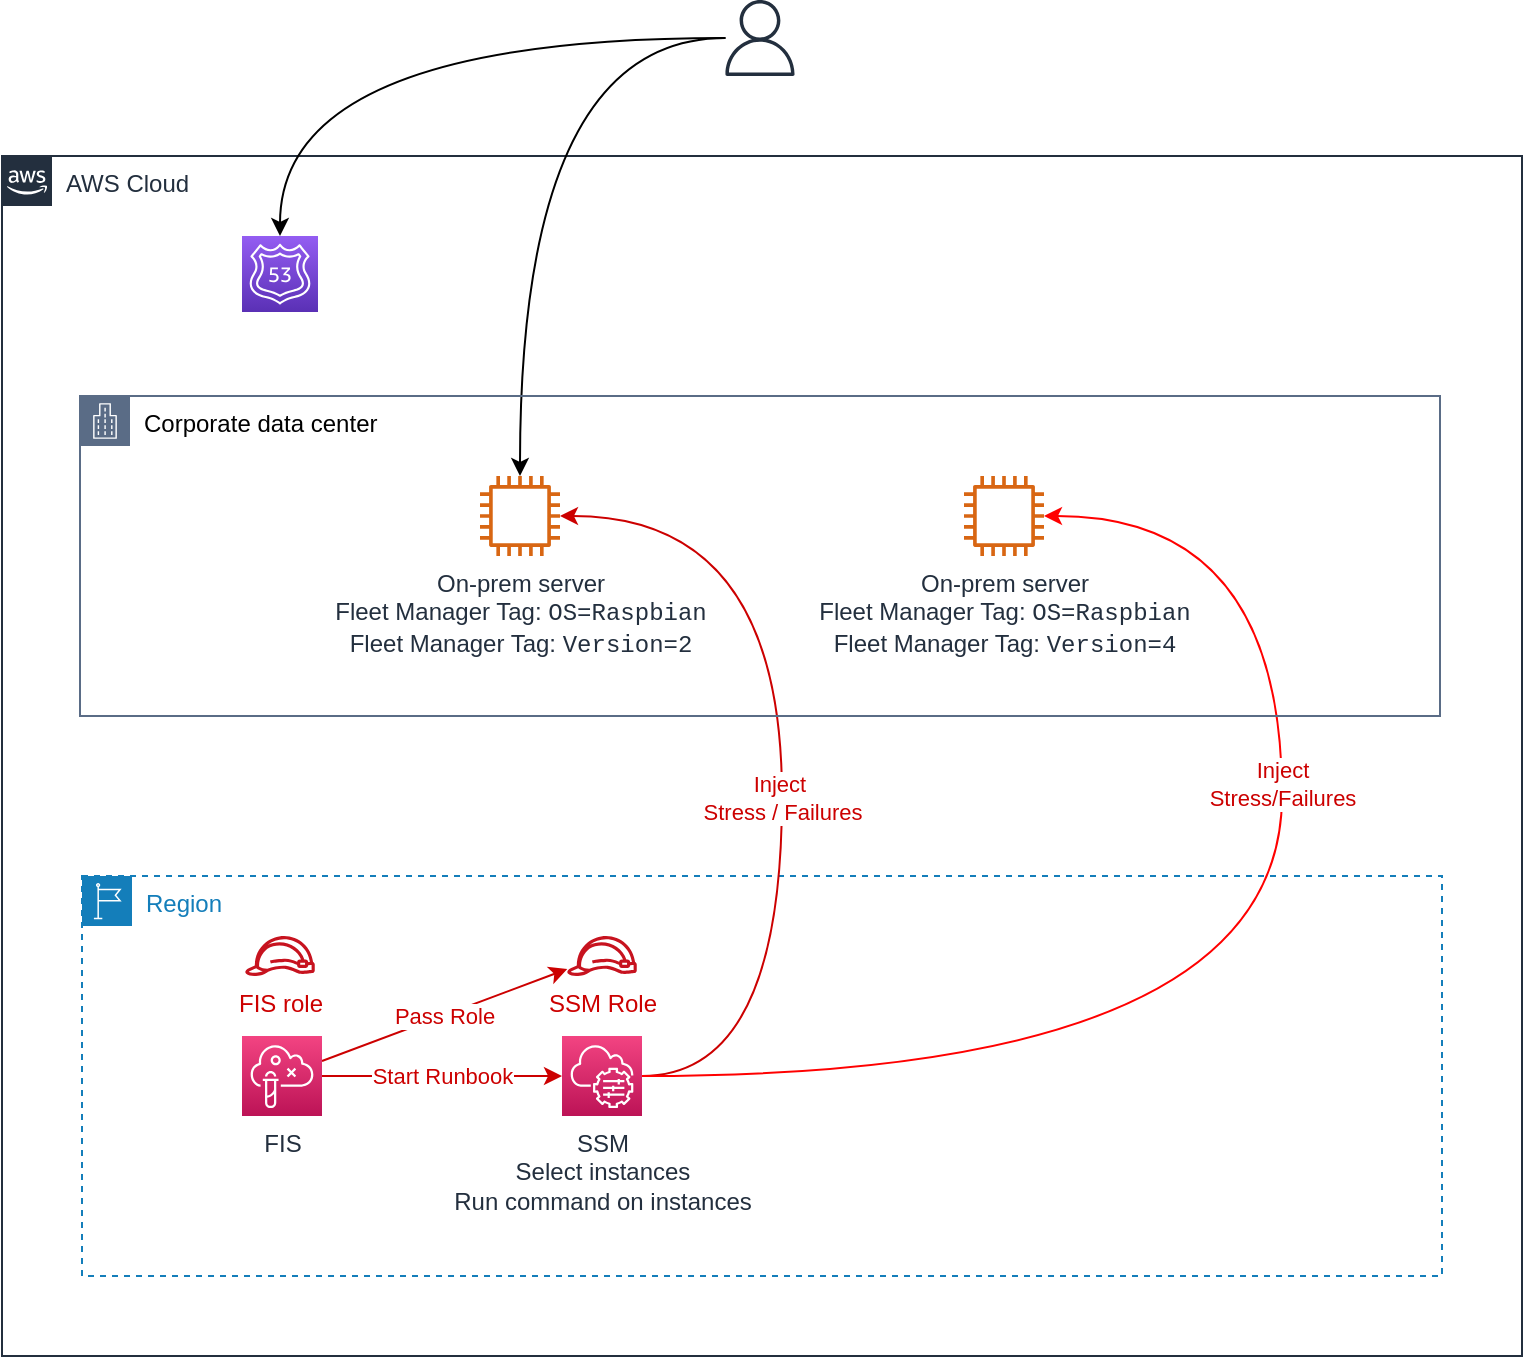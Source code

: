 <mxfile version="15.8.7" type="device"><diagram id="-xoFR7a4HKE300b-0tRi" name="Page-1"><mxGraphModel dx="946" dy="635" grid="1" gridSize="10" guides="1" tooltips="1" connect="1" arrows="1" fold="1" page="1" pageScale="1" pageWidth="850" pageHeight="1100" math="0" shadow="0"><root><mxCell id="0"/><mxCell id="1" parent="0"/><mxCell id="9P1diAjYhTQcRiJ22vYs-1" value="AWS Cloud" style="points=[[0,0],[0.25,0],[0.5,0],[0.75,0],[1,0],[1,0.25],[1,0.5],[1,0.75],[1,1],[0.75,1],[0.5,1],[0.25,1],[0,1],[0,0.75],[0,0.5],[0,0.25]];outlineConnect=0;gradientColor=none;html=1;whiteSpace=wrap;fontSize=12;fontStyle=0;shape=mxgraph.aws4.group;grIcon=mxgraph.aws4.group_aws_cloud_alt;strokeColor=#232F3E;fillColor=none;verticalAlign=top;align=left;spacingLeft=30;fontColor=#232F3E;dashed=0;" parent="1" vertex="1"><mxGeometry x="80" y="80" width="760" height="600" as="geometry"/></mxCell><mxCell id="9P1diAjYhTQcRiJ22vYs-2" value="Region" style="points=[[0,0],[0.25,0],[0.5,0],[0.75,0],[1,0],[1,0.25],[1,0.5],[1,0.75],[1,1],[0.75,1],[0.5,1],[0.25,1],[0,1],[0,0.75],[0,0.5],[0,0.25]];outlineConnect=0;gradientColor=none;html=1;whiteSpace=wrap;fontSize=12;fontStyle=0;shape=mxgraph.aws4.group;grIcon=mxgraph.aws4.group_region;strokeColor=#147EBA;fillColor=none;verticalAlign=top;align=left;spacingLeft=30;fontColor=#147EBA;dashed=1;" parent="1" vertex="1"><mxGeometry x="120" y="440" width="680" height="200" as="geometry"/></mxCell><mxCell id="9P1diAjYhTQcRiJ22vYs-19" style="edgeStyle=orthogonalEdgeStyle;curved=1;rounded=0;orthogonalLoop=1;jettySize=auto;html=1;" parent="1" source="9P1diAjYhTQcRiJ22vYs-18" target="9P1diAjYhTQcRiJ22vYs-9" edge="1"><mxGeometry relative="1" as="geometry"><mxPoint x="459" y="380.0" as="targetPoint"/></mxGeometry></mxCell><mxCell id="9P1diAjYhTQcRiJ22vYs-23" style="edgeStyle=orthogonalEdgeStyle;curved=1;rounded=0;orthogonalLoop=1;jettySize=auto;html=1;" parent="1" source="9P1diAjYhTQcRiJ22vYs-18" target="9P1diAjYhTQcRiJ22vYs-22" edge="1"><mxGeometry relative="1" as="geometry"/></mxCell><mxCell id="9P1diAjYhTQcRiJ22vYs-18" value="" style="outlineConnect=0;fontColor=#232F3E;gradientColor=none;fillColor=#232F3E;strokeColor=none;dashed=0;verticalLabelPosition=bottom;verticalAlign=top;align=center;html=1;fontSize=12;fontStyle=0;aspect=fixed;pointerEvents=1;shape=mxgraph.aws4.user;" parent="1" vertex="1"><mxGeometry x="440" y="2" width="38" height="38" as="geometry"/></mxCell><mxCell id="9P1diAjYhTQcRiJ22vYs-22" value="" style="points=[[0,0,0],[0.25,0,0],[0.5,0,0],[0.75,0,0],[1,0,0],[0,1,0],[0.25,1,0],[0.5,1,0],[0.75,1,0],[1,1,0],[0,0.25,0],[0,0.5,0],[0,0.75,0],[1,0.25,0],[1,0.5,0],[1,0.75,0]];outlineConnect=0;fontColor=#232F3E;gradientColor=#945DF2;gradientDirection=north;fillColor=#5A30B5;strokeColor=#ffffff;dashed=0;verticalLabelPosition=bottom;verticalAlign=top;align=center;html=1;fontSize=12;fontStyle=0;aspect=fixed;shape=mxgraph.aws4.resourceIcon;resIcon=mxgraph.aws4.route_53;" parent="1" vertex="1"><mxGeometry x="200" y="120" width="38" height="38" as="geometry"/></mxCell><mxCell id="gvMbLIlg4Rt3loEpMohx-5" value="Start Runbook" style="edgeStyle=orthogonalEdgeStyle;rounded=0;orthogonalLoop=1;jettySize=auto;html=1;fontColor=#CC0000;strokeColor=#CC0000;" parent="1" source="gvMbLIlg4Rt3loEpMohx-1" target="gvMbLIlg4Rt3loEpMohx-2" edge="1"><mxGeometry relative="1" as="geometry"/></mxCell><mxCell id="gvMbLIlg4Rt3loEpMohx-6" value="Pass Role" style="rounded=0;orthogonalLoop=1;jettySize=auto;html=1;strokeColor=#CC0000;fontColor=#CC0000;" parent="1" source="gvMbLIlg4Rt3loEpMohx-1" target="gvMbLIlg4Rt3loEpMohx-4" edge="1"><mxGeometry relative="1" as="geometry"/></mxCell><mxCell id="gvMbLIlg4Rt3loEpMohx-1" value="FIS" style="points=[[0,0,0],[0.25,0,0],[0.5,0,0],[0.75,0,0],[1,0,0],[0,1,0],[0.25,1,0],[0.5,1,0],[0.75,1,0],[1,1,0],[0,0.25,0],[0,0.5,0],[0,0.75,0],[1,0.25,0],[1,0.5,0],[1,0.75,0]];points=[[0,0,0],[0.25,0,0],[0.5,0,0],[0.75,0,0],[1,0,0],[0,1,0],[0.25,1,0],[0.5,1,0],[0.75,1,0],[1,1,0],[0,0.25,0],[0,0.5,0],[0,0.75,0],[1,0.25,0],[1,0.5,0],[1,0.75,0]];outlineConnect=0;fontColor=#232F3E;gradientColor=#F34482;gradientDirection=north;fillColor=#BC1356;strokeColor=#ffffff;dashed=0;verticalLabelPosition=bottom;verticalAlign=top;align=center;html=1;fontSize=12;fontStyle=0;aspect=fixed;shape=mxgraph.aws4.resourceIcon;resIcon=mxgraph.aws4.fault_injection_simulator;" parent="1" vertex="1"><mxGeometry x="200" y="520" width="40" height="40" as="geometry"/></mxCell><mxCell id="gvMbLIlg4Rt3loEpMohx-7" value="Inject&amp;nbsp;&lt;br&gt;Stress / Failures" style="edgeStyle=orthogonalEdgeStyle;rounded=0;orthogonalLoop=1;jettySize=auto;html=1;labelBackgroundColor=default;strokeColor=#CC0000;fontColor=#CC0000;curved=1;" parent="1" source="gvMbLIlg4Rt3loEpMohx-2" target="9P1diAjYhTQcRiJ22vYs-9" edge="1"><mxGeometry x="-0.093" relative="1" as="geometry"><mxPoint as="offset"/><mxPoint x="520" y="540" as="targetPoint"/><Array as="points"><mxPoint x="470" y="540"/><mxPoint x="470" y="260"/></Array></mxGeometry></mxCell><mxCell id="BGD-7rCq-6s9vMOk0y-R-2" value="Inject&lt;br&gt;Stress/Failures" style="edgeStyle=orthogonalEdgeStyle;rounded=0;orthogonalLoop=1;jettySize=auto;html=1;curved=1;strokeColor=#FF0000;fontColor=#CC0000;" edge="1" parent="1" source="gvMbLIlg4Rt3loEpMohx-2" target="BGD-7rCq-6s9vMOk0y-R-1"><mxGeometry x="0.296" relative="1" as="geometry"><Array as="points"><mxPoint x="720" y="540"/><mxPoint x="720" y="260"/></Array><mxPoint as="offset"/></mxGeometry></mxCell><mxCell id="gvMbLIlg4Rt3loEpMohx-2" value="SSM&lt;br&gt;Select instances&lt;br&gt;Run command on instances" style="points=[[0,0,0],[0.25,0,0],[0.5,0,0],[0.75,0,0],[1,0,0],[0,1,0],[0.25,1,0],[0.5,1,0],[0.75,1,0],[1,1,0],[0,0.25,0],[0,0.5,0],[0,0.75,0],[1,0.25,0],[1,0.5,0],[1,0.75,0]];points=[[0,0,0],[0.25,0,0],[0.5,0,0],[0.75,0,0],[1,0,0],[0,1,0],[0.25,1,0],[0.5,1,0],[0.75,1,0],[1,1,0],[0,0.25,0],[0,0.5,0],[0,0.75,0],[1,0.25,0],[1,0.5,0],[1,0.75,0]];outlineConnect=0;fontColor=#232F3E;gradientColor=#F34482;gradientDirection=north;fillColor=#BC1356;strokeColor=#ffffff;dashed=0;verticalLabelPosition=bottom;verticalAlign=top;align=center;html=1;fontSize=12;fontStyle=0;aspect=fixed;shape=mxgraph.aws4.resourceIcon;resIcon=mxgraph.aws4.systems_manager;" parent="1" vertex="1"><mxGeometry x="360" y="520" width="40" height="40" as="geometry"/></mxCell><mxCell id="gvMbLIlg4Rt3loEpMohx-3" value="FIS role" style="outlineConnect=0;gradientColor=none;fillColor=#C7131F;strokeColor=none;dashed=0;verticalLabelPosition=bottom;verticalAlign=top;align=center;html=1;fontSize=12;fontStyle=0;aspect=fixed;pointerEvents=1;shape=mxgraph.aws4.role;fontColor=#CC0000;" parent="1" vertex="1"><mxGeometry x="201.28" y="470" width="35.45" height="20" as="geometry"/></mxCell><mxCell id="gvMbLIlg4Rt3loEpMohx-4" value="SSM Role" style="outlineConnect=0;gradientColor=none;fillColor=#C7131F;strokeColor=none;dashed=0;verticalLabelPosition=bottom;verticalAlign=top;align=center;html=1;fontSize=12;fontStyle=0;aspect=fixed;pointerEvents=1;shape=mxgraph.aws4.role;fontColor=#CC0000;" parent="1" vertex="1"><mxGeometry x="362.28" y="470" width="35.45" height="20" as="geometry"/></mxCell><mxCell id="gJ_dAZWSiA8yTlZfgAwG-1" value="Corporate data center" style="points=[[0,0],[0.25,0],[0.5,0],[0.75,0],[1,0],[1,0.25],[1,0.5],[1,0.75],[1,1],[0.75,1],[0.5,1],[0.25,1],[0,1],[0,0.75],[0,0.5],[0,0.25]];outlineConnect=0;gradientColor=none;html=1;whiteSpace=wrap;fontSize=12;fontStyle=0;shape=mxgraph.aws4.group;grIcon=mxgraph.aws4.group_corporate_data_center;strokeColor=#5A6C86;fillColor=none;verticalAlign=top;align=left;spacingLeft=30;fontColor=#000000;dashed=0;" parent="1" vertex="1"><mxGeometry x="119" y="200" width="680" height="160" as="geometry"/></mxCell><mxCell id="9P1diAjYhTQcRiJ22vYs-9" value="On-prem server&lt;br&gt;Fleet Manager Tag: &lt;font face=&quot;Courier New&quot;&gt;OS=Raspbian&lt;/font&gt;&lt;br&gt;Fleet Manager Tag: &lt;font face=&quot;Courier New&quot;&gt;Version=2&lt;/font&gt;" style="outlineConnect=0;fontColor=#232F3E;gradientColor=none;fillColor=#D86613;strokeColor=none;dashed=0;verticalLabelPosition=bottom;verticalAlign=top;align=center;html=1;fontSize=12;fontStyle=0;aspect=fixed;pointerEvents=1;shape=mxgraph.aws4.instance2;labelBackgroundColor=default;" parent="1" vertex="1"><mxGeometry x="319" y="240" width="40" height="40" as="geometry"/></mxCell><mxCell id="BGD-7rCq-6s9vMOk0y-R-1" value="On-prem server&lt;br&gt;Fleet Manager Tag: &lt;font face=&quot;Courier New&quot;&gt;OS=Raspbian&lt;/font&gt;&lt;br&gt;Fleet Manager Tag: &lt;font face=&quot;Courier New&quot;&gt;Version=4&lt;/font&gt;" style="outlineConnect=0;fontColor=#232F3E;gradientColor=none;fillColor=#D86613;strokeColor=none;dashed=0;verticalLabelPosition=bottom;verticalAlign=top;align=center;html=1;fontSize=12;fontStyle=0;aspect=fixed;pointerEvents=1;shape=mxgraph.aws4.instance2;labelBackgroundColor=default;" vertex="1" parent="1"><mxGeometry x="561" y="240" width="40" height="40" as="geometry"/></mxCell></root></mxGraphModel></diagram></mxfile>